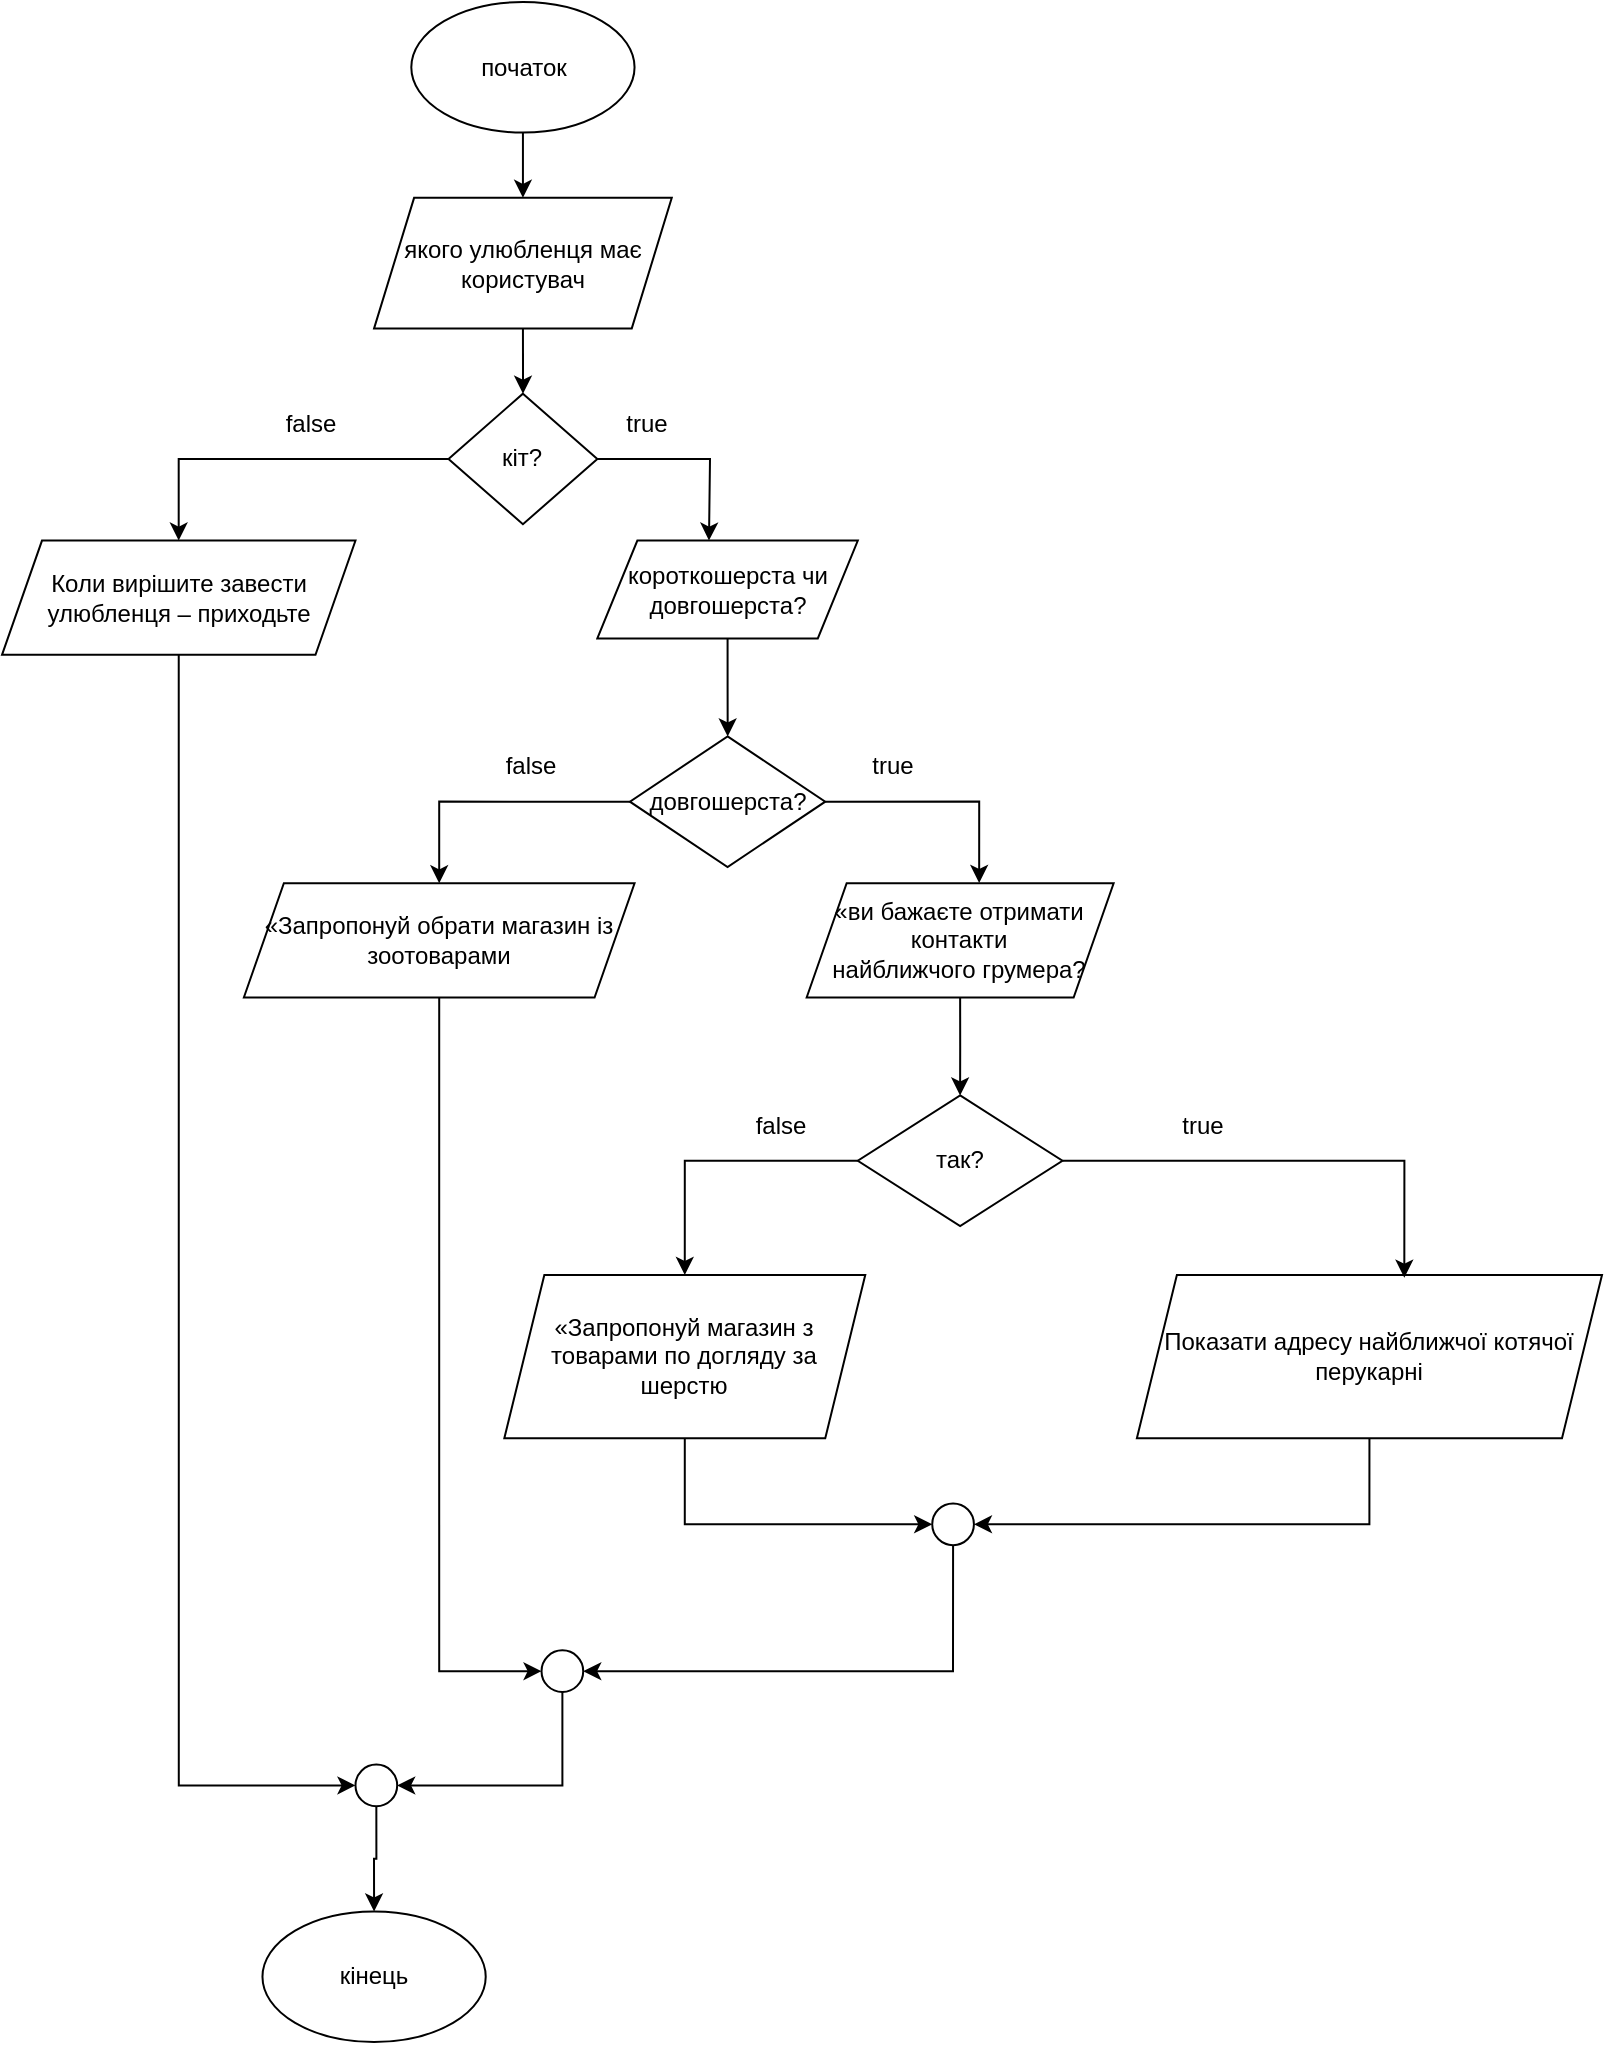 <mxfile version="21.6.6" type="google">
  <diagram id="C5RBs43oDa-KdzZeNtuy" name="Page-1">
    <mxGraphModel dx="1619" dy="796" grid="1" gridSize="10" guides="1" tooltips="1" connect="1" arrows="1" fold="1" page="1" pageScale="1" pageWidth="827" pageHeight="1169" math="0" shadow="0">
      <root>
        <mxCell id="WIyWlLk6GJQsqaUBKTNV-0" />
        <mxCell id="WIyWlLk6GJQsqaUBKTNV-1" parent="WIyWlLk6GJQsqaUBKTNV-0" />
        <mxCell id="4jvXviJGPuVNs1rjWrJ6-38" value="" style="group" parent="WIyWlLk6GJQsqaUBKTNV-1" vertex="1" connectable="0">
          <mxGeometry x="160" y="280" width="800" height="1020" as="geometry" />
        </mxCell>
        <mxCell id="4jvXviJGPuVNs1rjWrJ6-0" value="початок" style="ellipse;whiteSpace=wrap;html=1;" parent="4jvXviJGPuVNs1rjWrJ6-38" vertex="1">
          <mxGeometry x="204.651" width="111.628" height="65.28" as="geometry" />
        </mxCell>
        <mxCell id="4jvXviJGPuVNs1rjWrJ6-1" value="якого улюбленця має користувач" style="shape=parallelogram;perimeter=parallelogramPerimeter;whiteSpace=wrap;html=1;fixedSize=1;" parent="4jvXviJGPuVNs1rjWrJ6-38" vertex="1">
          <mxGeometry x="186.047" y="97.92" width="148.837" height="65.28" as="geometry" />
        </mxCell>
        <mxCell id="4jvXviJGPuVNs1rjWrJ6-24" style="edgeStyle=orthogonalEdgeStyle;rounded=0;orthogonalLoop=1;jettySize=auto;html=1;exitX=0.5;exitY=1;exitDx=0;exitDy=0;entryX=0.5;entryY=0;entryDx=0;entryDy=0;" parent="4jvXviJGPuVNs1rjWrJ6-38" source="4jvXviJGPuVNs1rjWrJ6-0" target="4jvXviJGPuVNs1rjWrJ6-1" edge="1">
          <mxGeometry relative="1" as="geometry" />
        </mxCell>
        <mxCell id="4jvXviJGPuVNs1rjWrJ6-4" style="edgeStyle=orthogonalEdgeStyle;rounded=0;orthogonalLoop=1;jettySize=auto;html=1;exitX=1;exitY=0.5;exitDx=0;exitDy=0;entryX=0.5;entryY=0;entryDx=0;entryDy=0;" parent="4jvXviJGPuVNs1rjWrJ6-38" source="4jvXviJGPuVNs1rjWrJ6-2" edge="1">
          <mxGeometry relative="1" as="geometry">
            <mxPoint x="353.488" y="269.28" as="targetPoint" />
          </mxGeometry>
        </mxCell>
        <mxCell id="4jvXviJGPuVNs1rjWrJ6-2" value="кіт?" style="rhombus;whiteSpace=wrap;html=1;" parent="4jvXviJGPuVNs1rjWrJ6-38" vertex="1">
          <mxGeometry x="223.256" y="195.84" width="74.419" height="65.28" as="geometry" />
        </mxCell>
        <mxCell id="4jvXviJGPuVNs1rjWrJ6-21" style="edgeStyle=orthogonalEdgeStyle;rounded=0;orthogonalLoop=1;jettySize=auto;html=1;exitX=0.5;exitY=1;exitDx=0;exitDy=0;" parent="4jvXviJGPuVNs1rjWrJ6-38" source="4jvXviJGPuVNs1rjWrJ6-1" target="4jvXviJGPuVNs1rjWrJ6-2" edge="1">
          <mxGeometry relative="1" as="geometry" />
        </mxCell>
        <mxCell id="4jvXviJGPuVNs1rjWrJ6-5" value="короткошерста чи довгошерста?" style="shape=parallelogram;perimeter=parallelogramPerimeter;whiteSpace=wrap;html=1;fixedSize=1;" parent="4jvXviJGPuVNs1rjWrJ6-38" vertex="1">
          <mxGeometry x="297.674" y="269.28" width="130.233" height="48.96" as="geometry" />
        </mxCell>
        <mxCell id="4jvXviJGPuVNs1rjWrJ6-6" value="довгошерста?" style="rhombus;whiteSpace=wrap;html=1;" parent="4jvXviJGPuVNs1rjWrJ6-38" vertex="1">
          <mxGeometry x="313.953" y="367.2" width="97.674" height="65.28" as="geometry" />
        </mxCell>
        <mxCell id="4jvXviJGPuVNs1rjWrJ6-7" style="edgeStyle=orthogonalEdgeStyle;rounded=0;orthogonalLoop=1;jettySize=auto;html=1;exitX=0.5;exitY=1;exitDx=0;exitDy=0;" parent="4jvXviJGPuVNs1rjWrJ6-38" source="4jvXviJGPuVNs1rjWrJ6-5" target="4jvXviJGPuVNs1rjWrJ6-6" edge="1">
          <mxGeometry relative="1" as="geometry" />
        </mxCell>
        <mxCell id="4jvXviJGPuVNs1rjWrJ6-9" value="«ви бажаєте отримати контакти&lt;br/&gt;найближчого грумера?" style="shape=parallelogram;perimeter=parallelogramPerimeter;whiteSpace=wrap;html=1;fixedSize=1;" parent="4jvXviJGPuVNs1rjWrJ6-38" vertex="1">
          <mxGeometry x="402.326" y="440.64" width="153.488" height="57.12" as="geometry" />
        </mxCell>
        <mxCell id="4jvXviJGPuVNs1rjWrJ6-15" style="edgeStyle=orthogonalEdgeStyle;rounded=0;orthogonalLoop=1;jettySize=auto;html=1;exitX=1;exitY=0.5;exitDx=0;exitDy=0;entryX=0.562;entryY=-0.003;entryDx=0;entryDy=0;entryPerimeter=0;" parent="4jvXviJGPuVNs1rjWrJ6-38" source="4jvXviJGPuVNs1rjWrJ6-6" target="4jvXviJGPuVNs1rjWrJ6-9" edge="1">
          <mxGeometry relative="1" as="geometry" />
        </mxCell>
        <mxCell id="4jvXviJGPuVNs1rjWrJ6-10" value="так?" style="rhombus;whiteSpace=wrap;html=1;" parent="4jvXviJGPuVNs1rjWrJ6-38" vertex="1">
          <mxGeometry x="427.907" y="546.72" width="102.326" height="65.28" as="geometry" />
        </mxCell>
        <mxCell id="4jvXviJGPuVNs1rjWrJ6-8" style="edgeStyle=orthogonalEdgeStyle;rounded=0;orthogonalLoop=1;jettySize=auto;html=1;exitX=0.5;exitY=1;exitDx=0;exitDy=0;" parent="4jvXviJGPuVNs1rjWrJ6-38" source="4jvXviJGPuVNs1rjWrJ6-9" target="4jvXviJGPuVNs1rjWrJ6-10" edge="1">
          <mxGeometry relative="1" as="geometry" />
        </mxCell>
        <mxCell id="4jvXviJGPuVNs1rjWrJ6-11" value="Показати адресу найближчої котячої перукарні" style="shape=parallelogram;perimeter=parallelogramPerimeter;whiteSpace=wrap;html=1;fixedSize=1;" parent="4jvXviJGPuVNs1rjWrJ6-38" vertex="1">
          <mxGeometry x="567.442" y="636.48" width="232.558" height="81.6" as="geometry" />
        </mxCell>
        <mxCell id="4jvXviJGPuVNs1rjWrJ6-12" style="edgeStyle=orthogonalEdgeStyle;rounded=0;orthogonalLoop=1;jettySize=auto;html=1;exitX=1;exitY=0.5;exitDx=0;exitDy=0;entryX=0.575;entryY=0.017;entryDx=0;entryDy=0;entryPerimeter=0;" parent="4jvXviJGPuVNs1rjWrJ6-38" source="4jvXviJGPuVNs1rjWrJ6-10" target="4jvXviJGPuVNs1rjWrJ6-11" edge="1">
          <mxGeometry relative="1" as="geometry" />
        </mxCell>
        <mxCell id="4jvXviJGPuVNs1rjWrJ6-13" value="«Запропонуй магазин з товарами по догляду за шерстю" style="shape=parallelogram;perimeter=parallelogramPerimeter;whiteSpace=wrap;html=1;fixedSize=1;" parent="4jvXviJGPuVNs1rjWrJ6-38" vertex="1">
          <mxGeometry x="251.163" y="636.48" width="180.465" height="81.6" as="geometry" />
        </mxCell>
        <mxCell id="4jvXviJGPuVNs1rjWrJ6-14" style="edgeStyle=orthogonalEdgeStyle;rounded=0;orthogonalLoop=1;jettySize=auto;html=1;exitX=0;exitY=0.5;exitDx=0;exitDy=0;entryX=0.5;entryY=0;entryDx=0;entryDy=0;" parent="4jvXviJGPuVNs1rjWrJ6-38" source="4jvXviJGPuVNs1rjWrJ6-10" target="4jvXviJGPuVNs1rjWrJ6-13" edge="1">
          <mxGeometry relative="1" as="geometry" />
        </mxCell>
        <mxCell id="4jvXviJGPuVNs1rjWrJ6-18" value="«Запропонуй обрати магазин із зоотоварами" style="shape=parallelogram;perimeter=parallelogramPerimeter;whiteSpace=wrap;html=1;fixedSize=1;" parent="4jvXviJGPuVNs1rjWrJ6-38" vertex="1">
          <mxGeometry x="120.93" y="440.64" width="195.349" height="57.12" as="geometry" />
        </mxCell>
        <mxCell id="4jvXviJGPuVNs1rjWrJ6-19" style="edgeStyle=orthogonalEdgeStyle;rounded=0;orthogonalLoop=1;jettySize=auto;html=1;exitX=0;exitY=0.5;exitDx=0;exitDy=0;entryX=0.5;entryY=0;entryDx=0;entryDy=0;" parent="4jvXviJGPuVNs1rjWrJ6-38" source="4jvXviJGPuVNs1rjWrJ6-6" target="4jvXviJGPuVNs1rjWrJ6-18" edge="1">
          <mxGeometry relative="1" as="geometry" />
        </mxCell>
        <mxCell id="4jvXviJGPuVNs1rjWrJ6-22" value="Коли вирішите завести улюбленця – приходьте" style="shape=parallelogram;perimeter=parallelogramPerimeter;whiteSpace=wrap;html=1;fixedSize=1;" parent="4jvXviJGPuVNs1rjWrJ6-38" vertex="1">
          <mxGeometry y="269.28" width="176.744" height="57.12" as="geometry" />
        </mxCell>
        <mxCell id="4jvXviJGPuVNs1rjWrJ6-23" style="edgeStyle=orthogonalEdgeStyle;rounded=0;orthogonalLoop=1;jettySize=auto;html=1;exitX=0;exitY=0.5;exitDx=0;exitDy=0;" parent="4jvXviJGPuVNs1rjWrJ6-38" source="4jvXviJGPuVNs1rjWrJ6-2" target="4jvXviJGPuVNs1rjWrJ6-22" edge="1">
          <mxGeometry relative="1" as="geometry" />
        </mxCell>
        <mxCell id="4jvXviJGPuVNs1rjWrJ6-25" value="кінець" style="ellipse;whiteSpace=wrap;html=1;" parent="4jvXviJGPuVNs1rjWrJ6-38" vertex="1">
          <mxGeometry x="130.233" y="954.72" width="111.628" height="65.28" as="geometry" />
        </mxCell>
        <mxCell id="4jvXviJGPuVNs1rjWrJ6-26" value="" style="ellipse;whiteSpace=wrap;html=1;aspect=fixed;" parent="4jvXviJGPuVNs1rjWrJ6-38" vertex="1">
          <mxGeometry x="465.116" y="750.72" width="20.847" height="20.847" as="geometry" />
        </mxCell>
        <mxCell id="4jvXviJGPuVNs1rjWrJ6-28" style="edgeStyle=orthogonalEdgeStyle;rounded=0;orthogonalLoop=1;jettySize=auto;html=1;exitX=0.5;exitY=1;exitDx=0;exitDy=0;entryX=1;entryY=0.5;entryDx=0;entryDy=0;" parent="4jvXviJGPuVNs1rjWrJ6-38" source="4jvXviJGPuVNs1rjWrJ6-11" target="4jvXviJGPuVNs1rjWrJ6-26" edge="1">
          <mxGeometry relative="1" as="geometry" />
        </mxCell>
        <mxCell id="4jvXviJGPuVNs1rjWrJ6-27" style="edgeStyle=orthogonalEdgeStyle;rounded=0;orthogonalLoop=1;jettySize=auto;html=1;exitX=0.5;exitY=1;exitDx=0;exitDy=0;entryX=0;entryY=0.5;entryDx=0;entryDy=0;" parent="4jvXviJGPuVNs1rjWrJ6-38" source="4jvXviJGPuVNs1rjWrJ6-13" target="4jvXviJGPuVNs1rjWrJ6-26" edge="1">
          <mxGeometry relative="1" as="geometry" />
        </mxCell>
        <mxCell id="4jvXviJGPuVNs1rjWrJ6-30" value="" style="ellipse;whiteSpace=wrap;html=1;aspect=fixed;" parent="4jvXviJGPuVNs1rjWrJ6-38" vertex="1">
          <mxGeometry x="269.767" y="824.16" width="20.847" height="20.847" as="geometry" />
        </mxCell>
        <mxCell id="4jvXviJGPuVNs1rjWrJ6-31" style="edgeStyle=orthogonalEdgeStyle;rounded=0;orthogonalLoop=1;jettySize=auto;html=1;exitX=0.5;exitY=1;exitDx=0;exitDy=0;entryX=0;entryY=0.5;entryDx=0;entryDy=0;" parent="4jvXviJGPuVNs1rjWrJ6-38" source="4jvXviJGPuVNs1rjWrJ6-18" target="4jvXviJGPuVNs1rjWrJ6-30" edge="1">
          <mxGeometry relative="1" as="geometry" />
        </mxCell>
        <mxCell id="4jvXviJGPuVNs1rjWrJ6-32" style="edgeStyle=orthogonalEdgeStyle;rounded=0;orthogonalLoop=1;jettySize=auto;html=1;exitX=0.5;exitY=1;exitDx=0;exitDy=0;entryX=1;entryY=0.5;entryDx=0;entryDy=0;" parent="4jvXviJGPuVNs1rjWrJ6-38" source="4jvXviJGPuVNs1rjWrJ6-26" target="4jvXviJGPuVNs1rjWrJ6-30" edge="1">
          <mxGeometry relative="1" as="geometry" />
        </mxCell>
        <mxCell id="4jvXviJGPuVNs1rjWrJ6-37" style="edgeStyle=orthogonalEdgeStyle;rounded=0;orthogonalLoop=1;jettySize=auto;html=1;exitX=0.5;exitY=1;exitDx=0;exitDy=0;entryX=0.5;entryY=0;entryDx=0;entryDy=0;" parent="4jvXviJGPuVNs1rjWrJ6-38" source="4jvXviJGPuVNs1rjWrJ6-34" target="4jvXviJGPuVNs1rjWrJ6-25" edge="1">
          <mxGeometry relative="1" as="geometry" />
        </mxCell>
        <mxCell id="4jvXviJGPuVNs1rjWrJ6-34" value="" style="ellipse;whiteSpace=wrap;html=1;aspect=fixed;" parent="4jvXviJGPuVNs1rjWrJ6-38" vertex="1">
          <mxGeometry x="176.744" y="881.28" width="20.847" height="20.847" as="geometry" />
        </mxCell>
        <mxCell id="4jvXviJGPuVNs1rjWrJ6-35" style="edgeStyle=orthogonalEdgeStyle;rounded=0;orthogonalLoop=1;jettySize=auto;html=1;exitX=0.5;exitY=1;exitDx=0;exitDy=0;entryX=0;entryY=0.5;entryDx=0;entryDy=0;" parent="4jvXviJGPuVNs1rjWrJ6-38" source="4jvXviJGPuVNs1rjWrJ6-22" target="4jvXviJGPuVNs1rjWrJ6-34" edge="1">
          <mxGeometry relative="1" as="geometry" />
        </mxCell>
        <mxCell id="4jvXviJGPuVNs1rjWrJ6-36" style="edgeStyle=orthogonalEdgeStyle;rounded=0;orthogonalLoop=1;jettySize=auto;html=1;exitX=0.5;exitY=1;exitDx=0;exitDy=0;entryX=1;entryY=0.5;entryDx=0;entryDy=0;" parent="4jvXviJGPuVNs1rjWrJ6-38" source="4jvXviJGPuVNs1rjWrJ6-30" target="4jvXviJGPuVNs1rjWrJ6-34" edge="1">
          <mxGeometry relative="1" as="geometry" />
        </mxCell>
        <mxCell id="4jvXviJGPuVNs1rjWrJ6-39" value="true" style="text;html=1;strokeColor=none;fillColor=none;align=center;verticalAlign=middle;whiteSpace=wrap;rounded=0;" parent="4jvXviJGPuVNs1rjWrJ6-38" vertex="1">
          <mxGeometry x="288.889" y="195.84" width="66.667" height="30" as="geometry" />
        </mxCell>
        <mxCell id="4jvXviJGPuVNs1rjWrJ6-40" value="true" style="text;html=1;strokeColor=none;fillColor=none;align=center;verticalAlign=middle;whiteSpace=wrap;rounded=0;" parent="4jvXviJGPuVNs1rjWrJ6-38" vertex="1">
          <mxGeometry x="411.633" y="367.2" width="66.667" height="30" as="geometry" />
        </mxCell>
        <mxCell id="4jvXviJGPuVNs1rjWrJ6-111" value="true" style="text;html=1;strokeColor=none;fillColor=none;align=center;verticalAlign=middle;whiteSpace=wrap;rounded=0;" parent="4jvXviJGPuVNs1rjWrJ6-38" vertex="1">
          <mxGeometry x="567.444" y="546.72" width="66.667" height="30" as="geometry" />
        </mxCell>
        <mxCell id="4jvXviJGPuVNs1rjWrJ6-112" value="false" style="text;html=1;strokeColor=none;fillColor=none;align=center;verticalAlign=middle;whiteSpace=wrap;rounded=0;" parent="4jvXviJGPuVNs1rjWrJ6-38" vertex="1">
          <mxGeometry x="120.933" y="195.84" width="66.667" height="30" as="geometry" />
        </mxCell>
        <mxCell id="4jvXviJGPuVNs1rjWrJ6-113" value="false" style="text;html=1;strokeColor=none;fillColor=none;align=center;verticalAlign=middle;whiteSpace=wrap;rounded=0;" parent="4jvXviJGPuVNs1rjWrJ6-38" vertex="1">
          <mxGeometry x="231.011" y="367.2" width="66.667" height="30" as="geometry" />
        </mxCell>
        <mxCell id="4jvXviJGPuVNs1rjWrJ6-114" value="false" style="text;html=1;strokeColor=none;fillColor=none;align=center;verticalAlign=middle;whiteSpace=wrap;rounded=0;" parent="4jvXviJGPuVNs1rjWrJ6-38" vertex="1">
          <mxGeometry x="355.556" y="546.72" width="66.667" height="30" as="geometry" />
        </mxCell>
      </root>
    </mxGraphModel>
  </diagram>
</mxfile>
